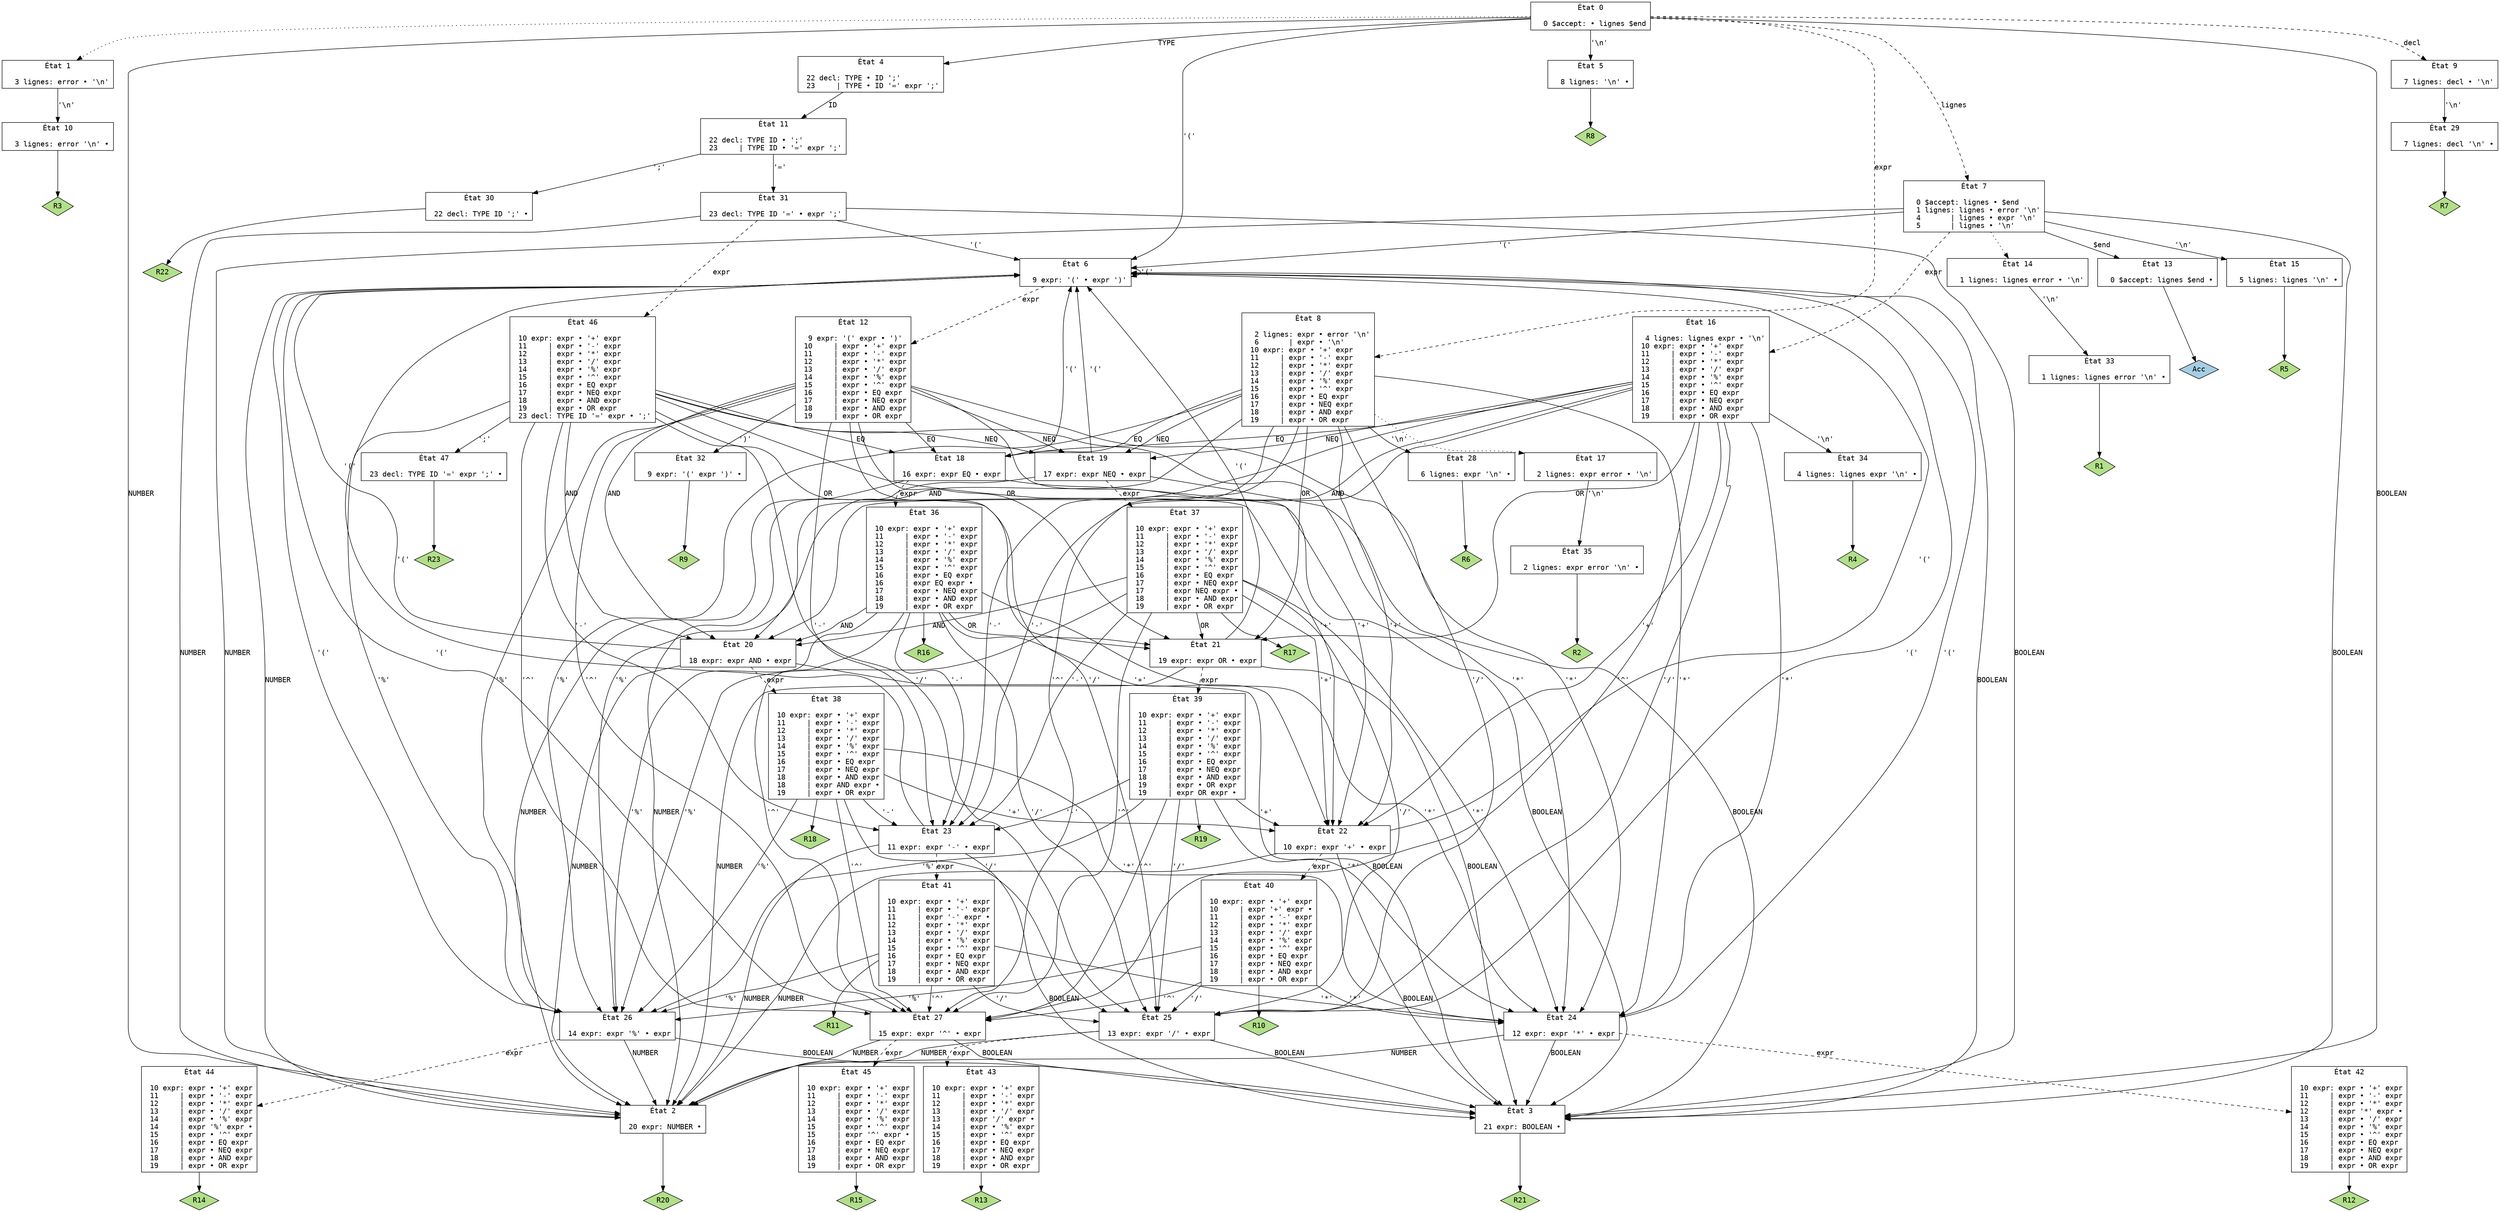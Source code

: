 // Produit par GNU Bison 3.7.5.
// Rapporter les bugs à <bug-bison@gnu.org>.
// Page d'accueil: <https://www.gnu.org/software/bison/>.

digraph "ex4.y"
{
  node [fontname = courier, shape = box, colorscheme = paired6]
  edge [fontname = courier]

  0 [label="État 0\n\l  0 $accept: • lignes $end\l"]
  0 -> 1 [style=dotted]
  0 -> 2 [style=solid label="NUMBER"]
  0 -> 3 [style=solid label="BOOLEAN"]
  0 -> 4 [style=solid label="TYPE"]
  0 -> 5 [style=solid label="'\\n'"]
  0 -> 6 [style=solid label="'('"]
  0 -> 7 [style=dashed label="lignes"]
  0 -> 8 [style=dashed label="expr"]
  0 -> 9 [style=dashed label="decl"]
  1 [label="État 1\n\l  3 lignes: error • '\\n'\l"]
  1 -> 10 [style=solid label="'\\n'"]
  2 [label="État 2\n\l 20 expr: NUMBER •\l"]
  2 -> "2R20" [style=solid]
 "2R20" [label="R20", fillcolor=3, shape=diamond, style=filled]
  3 [label="État 3\n\l 21 expr: BOOLEAN •\l"]
  3 -> "3R21" [style=solid]
 "3R21" [label="R21", fillcolor=3, shape=diamond, style=filled]
  4 [label="État 4\n\l 22 decl: TYPE • ID ';'\l 23     | TYPE • ID '=' expr ';'\l"]
  4 -> 11 [style=solid label="ID"]
  5 [label="État 5\n\l  8 lignes: '\\n' •\l"]
  5 -> "5R8" [style=solid]
 "5R8" [label="R8", fillcolor=3, shape=diamond, style=filled]
  6 [label="État 6\n\l  9 expr: '(' • expr ')'\l"]
  6 -> 2 [style=solid label="NUMBER"]
  6 -> 3 [style=solid label="BOOLEAN"]
  6 -> 6 [style=solid label="'('"]
  6 -> 12 [style=dashed label="expr"]
  7 [label="État 7\n\l  0 $accept: lignes • $end\l  1 lignes: lignes • error '\\n'\l  4       | lignes • expr '\\n'\l  5       | lignes • '\\n'\l"]
  7 -> 13 [style=solid label="$end"]
  7 -> 14 [style=dotted]
  7 -> 2 [style=solid label="NUMBER"]
  7 -> 3 [style=solid label="BOOLEAN"]
  7 -> 15 [style=solid label="'\\n'"]
  7 -> 6 [style=solid label="'('"]
  7 -> 16 [style=dashed label="expr"]
  8 [label="État 8\n\l  2 lignes: expr • error '\\n'\l  6       | expr • '\\n'\l 10 expr: expr • '+' expr\l 11     | expr • '-' expr\l 12     | expr • '*' expr\l 13     | expr • '/' expr\l 14     | expr • '%' expr\l 15     | expr • '^' expr\l 16     | expr • EQ expr\l 17     | expr • NEQ expr\l 18     | expr • AND expr\l 19     | expr • OR expr\l"]
  8 -> 17 [style=dotted]
  8 -> 18 [style=solid label="EQ"]
  8 -> 19 [style=solid label="NEQ"]
  8 -> 20 [style=solid label="AND"]
  8 -> 21 [style=solid label="OR"]
  8 -> 22 [style=solid label="'+'"]
  8 -> 23 [style=solid label="'-'"]
  8 -> 24 [style=solid label="'*'"]
  8 -> 25 [style=solid label="'/'"]
  8 -> 26 [style=solid label="'%'"]
  8 -> 27 [style=solid label="'^'"]
  8 -> 28 [style=solid label="'\\n'"]
  9 [label="État 9\n\l  7 lignes: decl • '\\n'\l"]
  9 -> 29 [style=solid label="'\\n'"]
  10 [label="État 10\n\l  3 lignes: error '\\n' •\l"]
  10 -> "10R3" [style=solid]
 "10R3" [label="R3", fillcolor=3, shape=diamond, style=filled]
  11 [label="État 11\n\l 22 decl: TYPE ID • ';'\l 23     | TYPE ID • '=' expr ';'\l"]
  11 -> 30 [style=solid label="';'"]
  11 -> 31 [style=solid label="'='"]
  12 [label="État 12\n\l  9 expr: '(' expr • ')'\l 10     | expr • '+' expr\l 11     | expr • '-' expr\l 12     | expr • '*' expr\l 13     | expr • '/' expr\l 14     | expr • '%' expr\l 15     | expr • '^' expr\l 16     | expr • EQ expr\l 17     | expr • NEQ expr\l 18     | expr • AND expr\l 19     | expr • OR expr\l"]
  12 -> 18 [style=solid label="EQ"]
  12 -> 19 [style=solid label="NEQ"]
  12 -> 20 [style=solid label="AND"]
  12 -> 21 [style=solid label="OR"]
  12 -> 22 [style=solid label="'+'"]
  12 -> 23 [style=solid label="'-'"]
  12 -> 24 [style=solid label="'*'"]
  12 -> 25 [style=solid label="'/'"]
  12 -> 26 [style=solid label="'%'"]
  12 -> 27 [style=solid label="'^'"]
  12 -> 32 [style=solid label="')'"]
  13 [label="État 13\n\l  0 $accept: lignes $end •\l"]
  13 -> "13R0" [style=solid]
 "13R0" [label="Acc", fillcolor=1, shape=diamond, style=filled]
  14 [label="État 14\n\l  1 lignes: lignes error • '\\n'\l"]
  14 -> 33 [style=solid label="'\\n'"]
  15 [label="État 15\n\l  5 lignes: lignes '\\n' •\l"]
  15 -> "15R5" [style=solid]
 "15R5" [label="R5", fillcolor=3, shape=diamond, style=filled]
  16 [label="État 16\n\l  4 lignes: lignes expr • '\\n'\l 10 expr: expr • '+' expr\l 11     | expr • '-' expr\l 12     | expr • '*' expr\l 13     | expr • '/' expr\l 14     | expr • '%' expr\l 15     | expr • '^' expr\l 16     | expr • EQ expr\l 17     | expr • NEQ expr\l 18     | expr • AND expr\l 19     | expr • OR expr\l"]
  16 -> 18 [style=solid label="EQ"]
  16 -> 19 [style=solid label="NEQ"]
  16 -> 20 [style=solid label="AND"]
  16 -> 21 [style=solid label="OR"]
  16 -> 22 [style=solid label="'+'"]
  16 -> 23 [style=solid label="'-'"]
  16 -> 24 [style=solid label="'*'"]
  16 -> 25 [style=solid label="'/'"]
  16 -> 26 [style=solid label="'%'"]
  16 -> 27 [style=solid label="'^'"]
  16 -> 34 [style=solid label="'\\n'"]
  17 [label="État 17\n\l  2 lignes: expr error • '\\n'\l"]
  17 -> 35 [style=solid label="'\\n'"]
  18 [label="État 18\n\l 16 expr: expr EQ • expr\l"]
  18 -> 2 [style=solid label="NUMBER"]
  18 -> 3 [style=solid label="BOOLEAN"]
  18 -> 6 [style=solid label="'('"]
  18 -> 36 [style=dashed label="expr"]
  19 [label="État 19\n\l 17 expr: expr NEQ • expr\l"]
  19 -> 2 [style=solid label="NUMBER"]
  19 -> 3 [style=solid label="BOOLEAN"]
  19 -> 6 [style=solid label="'('"]
  19 -> 37 [style=dashed label="expr"]
  20 [label="État 20\n\l 18 expr: expr AND • expr\l"]
  20 -> 2 [style=solid label="NUMBER"]
  20 -> 3 [style=solid label="BOOLEAN"]
  20 -> 6 [style=solid label="'('"]
  20 -> 38 [style=dashed label="expr"]
  21 [label="État 21\n\l 19 expr: expr OR • expr\l"]
  21 -> 2 [style=solid label="NUMBER"]
  21 -> 3 [style=solid label="BOOLEAN"]
  21 -> 6 [style=solid label="'('"]
  21 -> 39 [style=dashed label="expr"]
  22 [label="État 22\n\l 10 expr: expr '+' • expr\l"]
  22 -> 2 [style=solid label="NUMBER"]
  22 -> 3 [style=solid label="BOOLEAN"]
  22 -> 6 [style=solid label="'('"]
  22 -> 40 [style=dashed label="expr"]
  23 [label="État 23\n\l 11 expr: expr '-' • expr\l"]
  23 -> 2 [style=solid label="NUMBER"]
  23 -> 3 [style=solid label="BOOLEAN"]
  23 -> 6 [style=solid label="'('"]
  23 -> 41 [style=dashed label="expr"]
  24 [label="État 24\n\l 12 expr: expr '*' • expr\l"]
  24 -> 2 [style=solid label="NUMBER"]
  24 -> 3 [style=solid label="BOOLEAN"]
  24 -> 6 [style=solid label="'('"]
  24 -> 42 [style=dashed label="expr"]
  25 [label="État 25\n\l 13 expr: expr '/' • expr\l"]
  25 -> 2 [style=solid label="NUMBER"]
  25 -> 3 [style=solid label="BOOLEAN"]
  25 -> 6 [style=solid label="'('"]
  25 -> 43 [style=dashed label="expr"]
  26 [label="État 26\n\l 14 expr: expr '%' • expr\l"]
  26 -> 2 [style=solid label="NUMBER"]
  26 -> 3 [style=solid label="BOOLEAN"]
  26 -> 6 [style=solid label="'('"]
  26 -> 44 [style=dashed label="expr"]
  27 [label="État 27\n\l 15 expr: expr '^' • expr\l"]
  27 -> 2 [style=solid label="NUMBER"]
  27 -> 3 [style=solid label="BOOLEAN"]
  27 -> 6 [style=solid label="'('"]
  27 -> 45 [style=dashed label="expr"]
  28 [label="État 28\n\l  6 lignes: expr '\\n' •\l"]
  28 -> "28R6" [style=solid]
 "28R6" [label="R6", fillcolor=3, shape=diamond, style=filled]
  29 [label="État 29\n\l  7 lignes: decl '\\n' •\l"]
  29 -> "29R7" [style=solid]
 "29R7" [label="R7", fillcolor=3, shape=diamond, style=filled]
  30 [label="État 30\n\l 22 decl: TYPE ID ';' •\l"]
  30 -> "30R22" [style=solid]
 "30R22" [label="R22", fillcolor=3, shape=diamond, style=filled]
  31 [label="État 31\n\l 23 decl: TYPE ID '=' • expr ';'\l"]
  31 -> 2 [style=solid label="NUMBER"]
  31 -> 3 [style=solid label="BOOLEAN"]
  31 -> 6 [style=solid label="'('"]
  31 -> 46 [style=dashed label="expr"]
  32 [label="État 32\n\l  9 expr: '(' expr ')' •\l"]
  32 -> "32R9" [style=solid]
 "32R9" [label="R9", fillcolor=3, shape=diamond, style=filled]
  33 [label="État 33\n\l  1 lignes: lignes error '\\n' •\l"]
  33 -> "33R1" [style=solid]
 "33R1" [label="R1", fillcolor=3, shape=diamond, style=filled]
  34 [label="État 34\n\l  4 lignes: lignes expr '\\n' •\l"]
  34 -> "34R4" [style=solid]
 "34R4" [label="R4", fillcolor=3, shape=diamond, style=filled]
  35 [label="État 35\n\l  2 lignes: expr error '\\n' •\l"]
  35 -> "35R2" [style=solid]
 "35R2" [label="R2", fillcolor=3, shape=diamond, style=filled]
  36 [label="État 36\n\l 10 expr: expr • '+' expr\l 11     | expr • '-' expr\l 12     | expr • '*' expr\l 13     | expr • '/' expr\l 14     | expr • '%' expr\l 15     | expr • '^' expr\l 16     | expr • EQ expr\l 16     | expr EQ expr •\l 17     | expr • NEQ expr\l 18     | expr • AND expr\l 19     | expr • OR expr\l"]
  36 -> 20 [style=solid label="AND"]
  36 -> 21 [style=solid label="OR"]
  36 -> 22 [style=solid label="'+'"]
  36 -> 23 [style=solid label="'-'"]
  36 -> 24 [style=solid label="'*'"]
  36 -> 25 [style=solid label="'/'"]
  36 -> 26 [style=solid label="'%'"]
  36 -> 27 [style=solid label="'^'"]
  36 -> "36R16" [style=solid]
 "36R16" [label="R16", fillcolor=3, shape=diamond, style=filled]
  37 [label="État 37\n\l 10 expr: expr • '+' expr\l 11     | expr • '-' expr\l 12     | expr • '*' expr\l 13     | expr • '/' expr\l 14     | expr • '%' expr\l 15     | expr • '^' expr\l 16     | expr • EQ expr\l 17     | expr • NEQ expr\l 17     | expr NEQ expr •\l 18     | expr • AND expr\l 19     | expr • OR expr\l"]
  37 -> 20 [style=solid label="AND"]
  37 -> 21 [style=solid label="OR"]
  37 -> 22 [style=solid label="'+'"]
  37 -> 23 [style=solid label="'-'"]
  37 -> 24 [style=solid label="'*'"]
  37 -> 25 [style=solid label="'/'"]
  37 -> 26 [style=solid label="'%'"]
  37 -> 27 [style=solid label="'^'"]
  37 -> "37R17" [style=solid]
 "37R17" [label="R17", fillcolor=3, shape=diamond, style=filled]
  38 [label="État 38\n\l 10 expr: expr • '+' expr\l 11     | expr • '-' expr\l 12     | expr • '*' expr\l 13     | expr • '/' expr\l 14     | expr • '%' expr\l 15     | expr • '^' expr\l 16     | expr • EQ expr\l 17     | expr • NEQ expr\l 18     | expr • AND expr\l 18     | expr AND expr •\l 19     | expr • OR expr\l"]
  38 -> 22 [style=solid label="'+'"]
  38 -> 23 [style=solid label="'-'"]
  38 -> 24 [style=solid label="'*'"]
  38 -> 25 [style=solid label="'/'"]
  38 -> 26 [style=solid label="'%'"]
  38 -> 27 [style=solid label="'^'"]
  38 -> "38R18" [style=solid]
 "38R18" [label="R18", fillcolor=3, shape=diamond, style=filled]
  39 [label="État 39\n\l 10 expr: expr • '+' expr\l 11     | expr • '-' expr\l 12     | expr • '*' expr\l 13     | expr • '/' expr\l 14     | expr • '%' expr\l 15     | expr • '^' expr\l 16     | expr • EQ expr\l 17     | expr • NEQ expr\l 18     | expr • AND expr\l 19     | expr • OR expr\l 19     | expr OR expr •\l"]
  39 -> 22 [style=solid label="'+'"]
  39 -> 23 [style=solid label="'-'"]
  39 -> 24 [style=solid label="'*'"]
  39 -> 25 [style=solid label="'/'"]
  39 -> 26 [style=solid label="'%'"]
  39 -> 27 [style=solid label="'^'"]
  39 -> "39R19" [style=solid]
 "39R19" [label="R19", fillcolor=3, shape=diamond, style=filled]
  40 [label="État 40\n\l 10 expr: expr • '+' expr\l 10     | expr '+' expr •\l 11     | expr • '-' expr\l 12     | expr • '*' expr\l 13     | expr • '/' expr\l 14     | expr • '%' expr\l 15     | expr • '^' expr\l 16     | expr • EQ expr\l 17     | expr • NEQ expr\l 18     | expr • AND expr\l 19     | expr • OR expr\l"]
  40 -> 24 [style=solid label="'*'"]
  40 -> 25 [style=solid label="'/'"]
  40 -> 26 [style=solid label="'%'"]
  40 -> 27 [style=solid label="'^'"]
  40 -> "40R10" [style=solid]
 "40R10" [label="R10", fillcolor=3, shape=diamond, style=filled]
  41 [label="État 41\n\l 10 expr: expr • '+' expr\l 11     | expr • '-' expr\l 11     | expr '-' expr •\l 12     | expr • '*' expr\l 13     | expr • '/' expr\l 14     | expr • '%' expr\l 15     | expr • '^' expr\l 16     | expr • EQ expr\l 17     | expr • NEQ expr\l 18     | expr • AND expr\l 19     | expr • OR expr\l"]
  41 -> 24 [style=solid label="'*'"]
  41 -> 25 [style=solid label="'/'"]
  41 -> 26 [style=solid label="'%'"]
  41 -> 27 [style=solid label="'^'"]
  41 -> "41R11" [style=solid]
 "41R11" [label="R11", fillcolor=3, shape=diamond, style=filled]
  42 [label="État 42\n\l 10 expr: expr • '+' expr\l 11     | expr • '-' expr\l 12     | expr • '*' expr\l 12     | expr '*' expr •\l 13     | expr • '/' expr\l 14     | expr • '%' expr\l 15     | expr • '^' expr\l 16     | expr • EQ expr\l 17     | expr • NEQ expr\l 18     | expr • AND expr\l 19     | expr • OR expr\l"]
  42 -> "42R12" [style=solid]
 "42R12" [label="R12", fillcolor=3, shape=diamond, style=filled]
  43 [label="État 43\n\l 10 expr: expr • '+' expr\l 11     | expr • '-' expr\l 12     | expr • '*' expr\l 13     | expr • '/' expr\l 13     | expr '/' expr •\l 14     | expr • '%' expr\l 15     | expr • '^' expr\l 16     | expr • EQ expr\l 17     | expr • NEQ expr\l 18     | expr • AND expr\l 19     | expr • OR expr\l"]
  43 -> "43R13" [style=solid]
 "43R13" [label="R13", fillcolor=3, shape=diamond, style=filled]
  44 [label="État 44\n\l 10 expr: expr • '+' expr\l 11     | expr • '-' expr\l 12     | expr • '*' expr\l 13     | expr • '/' expr\l 14     | expr • '%' expr\l 14     | expr '%' expr •\l 15     | expr • '^' expr\l 16     | expr • EQ expr\l 17     | expr • NEQ expr\l 18     | expr • AND expr\l 19     | expr • OR expr\l"]
  44 -> "44R14" [style=solid]
 "44R14" [label="R14", fillcolor=3, shape=diamond, style=filled]
  45 [label="État 45\n\l 10 expr: expr • '+' expr\l 11     | expr • '-' expr\l 12     | expr • '*' expr\l 13     | expr • '/' expr\l 14     | expr • '%' expr\l 15     | expr • '^' expr\l 15     | expr '^' expr •\l 16     | expr • EQ expr\l 17     | expr • NEQ expr\l 18     | expr • AND expr\l 19     | expr • OR expr\l"]
  45 -> "45R15" [style=solid]
 "45R15" [label="R15", fillcolor=3, shape=diamond, style=filled]
  46 [label="État 46\n\l 10 expr: expr • '+' expr\l 11     | expr • '-' expr\l 12     | expr • '*' expr\l 13     | expr • '/' expr\l 14     | expr • '%' expr\l 15     | expr • '^' expr\l 16     | expr • EQ expr\l 17     | expr • NEQ expr\l 18     | expr • AND expr\l 19     | expr • OR expr\l 23 decl: TYPE ID '=' expr • ';'\l"]
  46 -> 18 [style=solid label="EQ"]
  46 -> 19 [style=solid label="NEQ"]
  46 -> 20 [style=solid label="AND"]
  46 -> 21 [style=solid label="OR"]
  46 -> 22 [style=solid label="'+'"]
  46 -> 23 [style=solid label="'-'"]
  46 -> 24 [style=solid label="'*'"]
  46 -> 25 [style=solid label="'/'"]
  46 -> 26 [style=solid label="'%'"]
  46 -> 27 [style=solid label="'^'"]
  46 -> 47 [style=solid label="';'"]
  47 [label="État 47\n\l 23 decl: TYPE ID '=' expr ';' •\l"]
  47 -> "47R23" [style=solid]
 "47R23" [label="R23", fillcolor=3, shape=diamond, style=filled]
}
